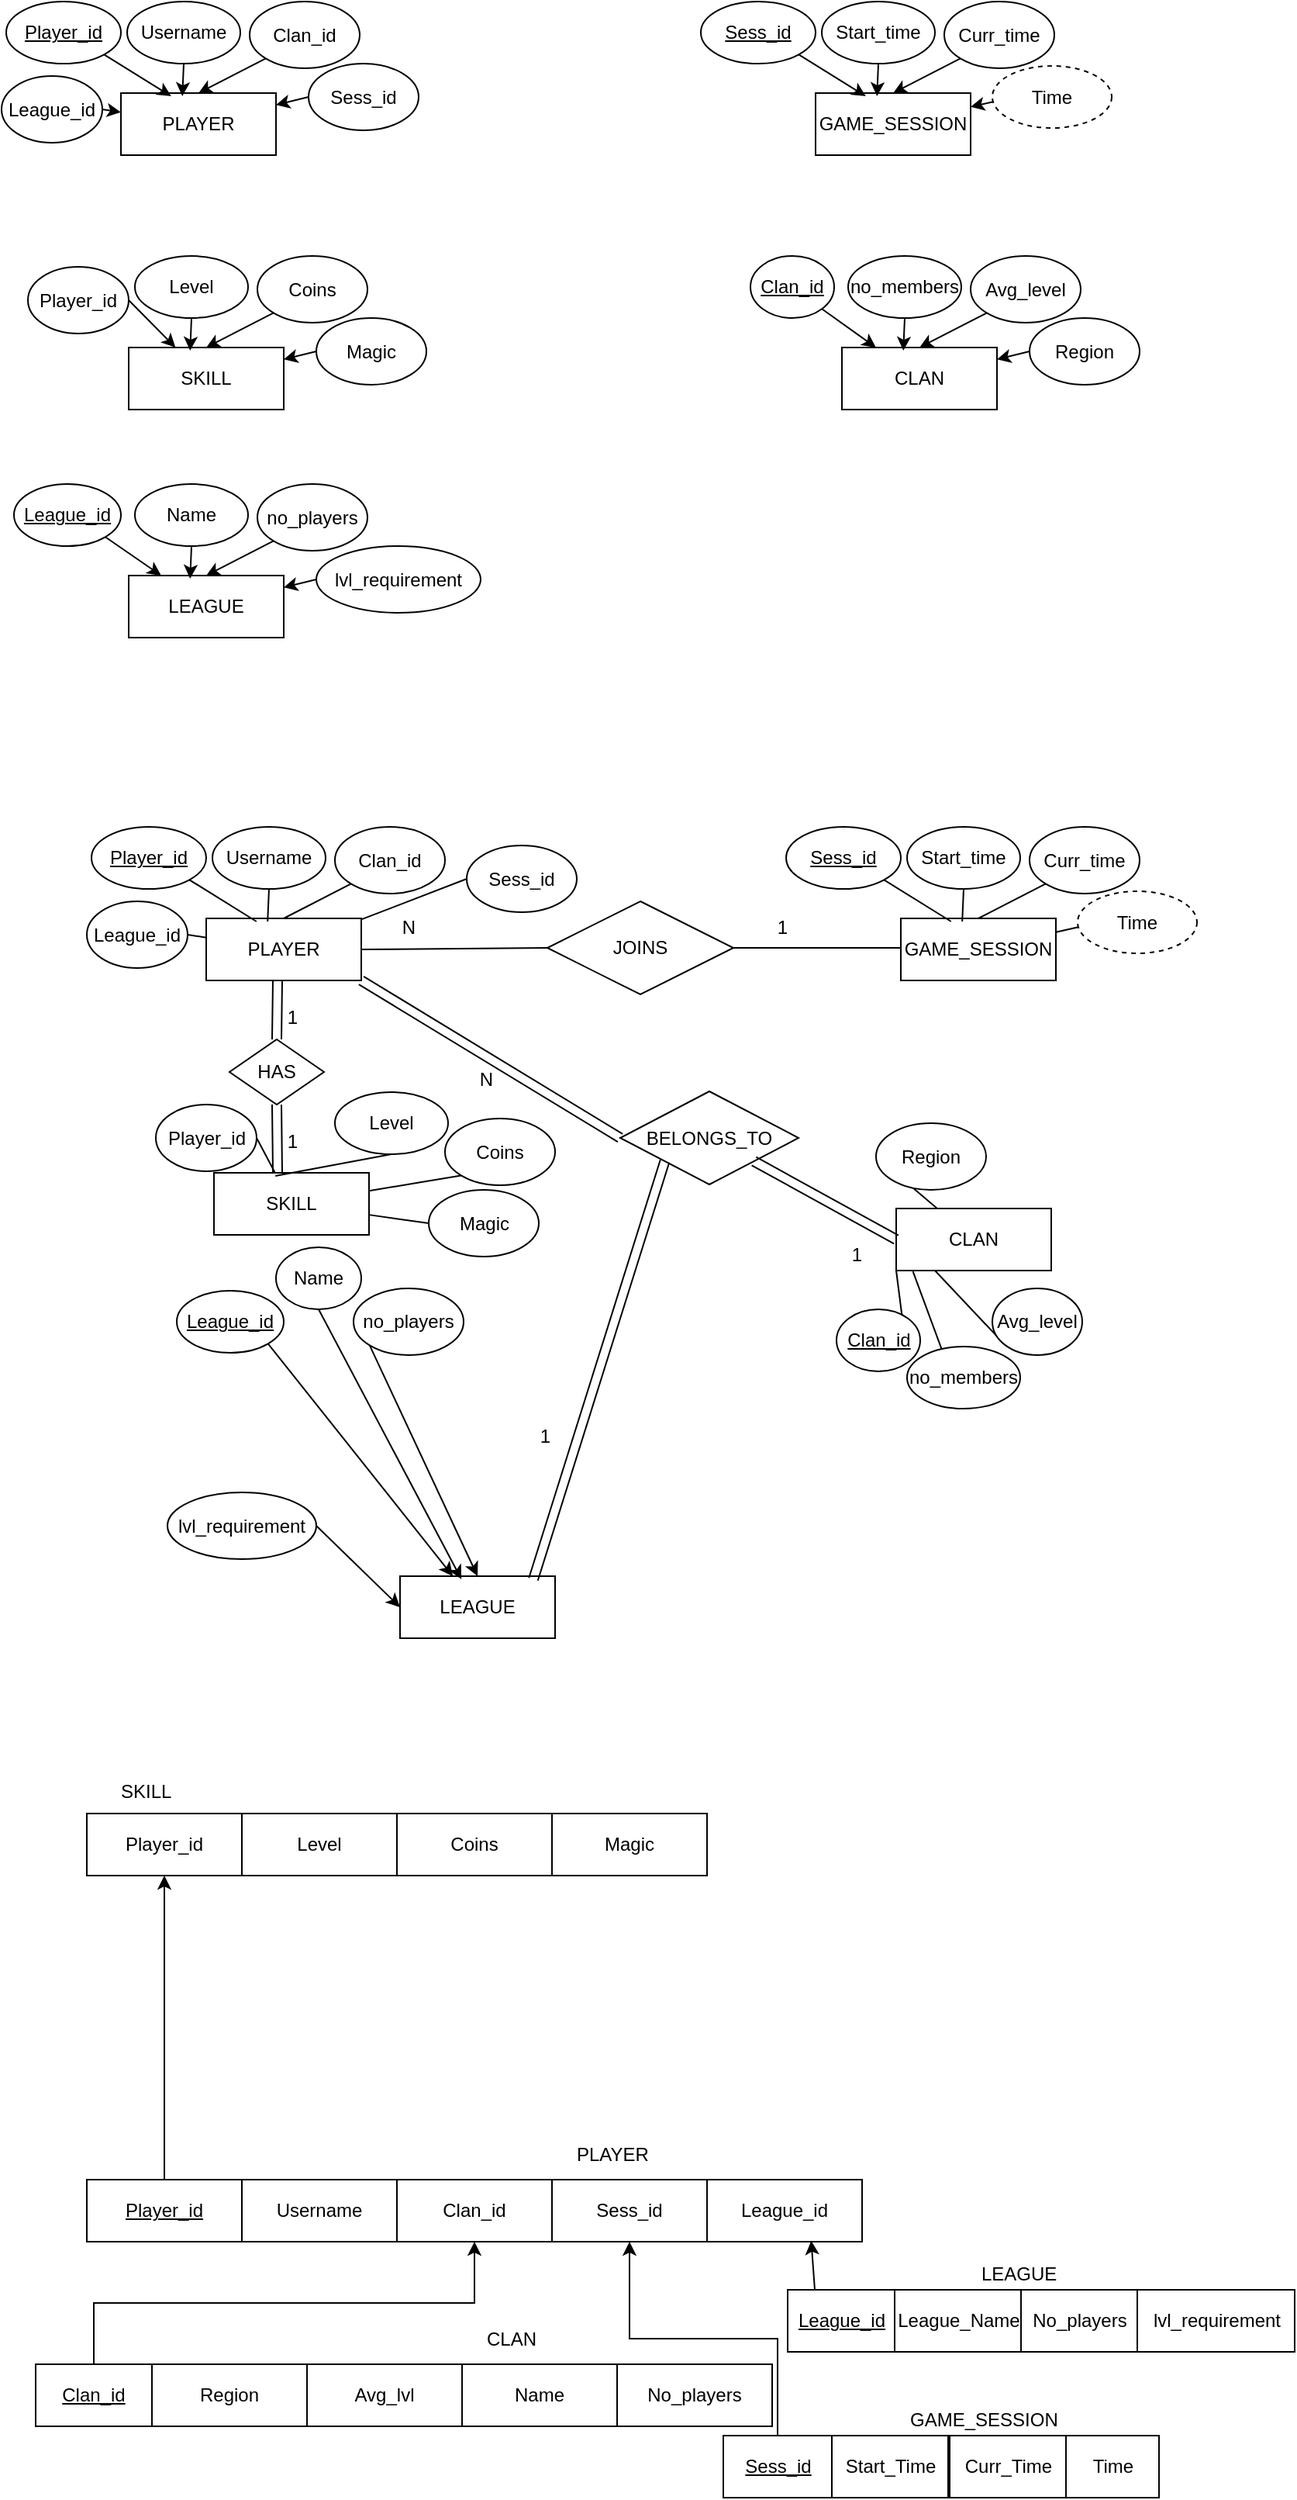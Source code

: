 <mxfile version="20.5.1" type="device"><diagram id="4TWDVdpsAJXz-ATdKjgH" name="Page-1"><mxGraphModel dx="1298" dy="674" grid="0" gridSize="10" guides="1" tooltips="1" connect="1" arrows="1" fold="1" page="1" pageScale="1" pageWidth="850" pageHeight="1100" math="0" shadow="0"><root><mxCell id="0"/><mxCell id="1" parent="0"/><mxCell id="3v6XydFvbxUWYXhWtSgX-2" value="PLAYER" style="whiteSpace=wrap;html=1;align=center;" parent="1" vertex="1"><mxGeometry x="80" y="65" width="100" height="40" as="geometry"/></mxCell><mxCell id="3v6XydFvbxUWYXhWtSgX-11" style="edgeStyle=none;rounded=0;orthogonalLoop=1;jettySize=auto;html=1;exitX=1;exitY=1;exitDx=0;exitDy=0;entryX=0.324;entryY=0.05;entryDx=0;entryDy=0;entryPerimeter=0;" parent="1" source="3v6XydFvbxUWYXhWtSgX-3" target="3v6XydFvbxUWYXhWtSgX-2" edge="1"><mxGeometry relative="1" as="geometry"/></mxCell><mxCell id="3v6XydFvbxUWYXhWtSgX-3" value="Player_id" style="ellipse;whiteSpace=wrap;html=1;align=center;fontStyle=4;" parent="1" vertex="1"><mxGeometry x="6" y="6" width="74" height="40" as="geometry"/></mxCell><mxCell id="3v6XydFvbxUWYXhWtSgX-7" style="edgeStyle=none;rounded=0;orthogonalLoop=1;jettySize=auto;html=1;exitX=0.5;exitY=1;exitDx=0;exitDy=0;entryX=0.396;entryY=0.05;entryDx=0;entryDy=0;entryPerimeter=0;" parent="1" source="3v6XydFvbxUWYXhWtSgX-5" target="3v6XydFvbxUWYXhWtSgX-2" edge="1"><mxGeometry relative="1" as="geometry"/></mxCell><mxCell id="3v6XydFvbxUWYXhWtSgX-5" value="Username" style="ellipse;whiteSpace=wrap;html=1;align=center;" parent="1" vertex="1"><mxGeometry x="84" y="6" width="73" height="40" as="geometry"/></mxCell><mxCell id="3v6XydFvbxUWYXhWtSgX-10" style="edgeStyle=none;rounded=0;orthogonalLoop=1;jettySize=auto;html=1;exitX=0;exitY=1;exitDx=0;exitDy=0;entryX=0.5;entryY=0;entryDx=0;entryDy=0;" parent="1" source="3v6XydFvbxUWYXhWtSgX-9" target="3v6XydFvbxUWYXhWtSgX-2" edge="1"><mxGeometry relative="1" as="geometry"/></mxCell><mxCell id="3v6XydFvbxUWYXhWtSgX-9" value="Clan_id" style="ellipse;whiteSpace=wrap;html=1;align=center;" parent="1" vertex="1"><mxGeometry x="163" y="6" width="71" height="43" as="geometry"/></mxCell><mxCell id="3v6XydFvbxUWYXhWtSgX-14" style="edgeStyle=none;rounded=0;orthogonalLoop=1;jettySize=auto;html=1;exitX=0;exitY=0.5;exitDx=0;exitDy=0;" parent="1" source="3v6XydFvbxUWYXhWtSgX-12" target="3v6XydFvbxUWYXhWtSgX-2" edge="1"><mxGeometry relative="1" as="geometry"/></mxCell><mxCell id="3v6XydFvbxUWYXhWtSgX-12" value="Sess_id" style="ellipse;whiteSpace=wrap;html=1;align=center;" parent="1" vertex="1"><mxGeometry x="201" y="46" width="71" height="43" as="geometry"/></mxCell><mxCell id="3v6XydFvbxUWYXhWtSgX-17" style="edgeStyle=none;rounded=0;orthogonalLoop=1;jettySize=auto;html=1;exitX=1;exitY=0.5;exitDx=0;exitDy=0;" parent="1" source="3v6XydFvbxUWYXhWtSgX-15" target="3v6XydFvbxUWYXhWtSgX-2" edge="1"><mxGeometry relative="1" as="geometry"/></mxCell><mxCell id="3v6XydFvbxUWYXhWtSgX-15" value="League_id" style="ellipse;whiteSpace=wrap;html=1;align=center;" parent="1" vertex="1"><mxGeometry x="3" y="54" width="65" height="43" as="geometry"/></mxCell><mxCell id="3v6XydFvbxUWYXhWtSgX-18" value="GAME_SESSION" style="whiteSpace=wrap;html=1;align=center;" parent="1" vertex="1"><mxGeometry x="528" y="65" width="100" height="40" as="geometry"/></mxCell><mxCell id="3v6XydFvbxUWYXhWtSgX-19" style="edgeStyle=none;rounded=0;orthogonalLoop=1;jettySize=auto;html=1;exitX=1;exitY=1;exitDx=0;exitDy=0;entryX=0.324;entryY=0.05;entryDx=0;entryDy=0;entryPerimeter=0;" parent="1" source="3v6XydFvbxUWYXhWtSgX-20" target="3v6XydFvbxUWYXhWtSgX-18" edge="1"><mxGeometry relative="1" as="geometry"/></mxCell><mxCell id="3v6XydFvbxUWYXhWtSgX-20" value="Sess_id" style="ellipse;whiteSpace=wrap;html=1;align=center;fontStyle=4;" parent="1" vertex="1"><mxGeometry x="454" y="6" width="74" height="40" as="geometry"/></mxCell><mxCell id="3v6XydFvbxUWYXhWtSgX-21" style="edgeStyle=none;rounded=0;orthogonalLoop=1;jettySize=auto;html=1;exitX=0.5;exitY=1;exitDx=0;exitDy=0;entryX=0.396;entryY=0.05;entryDx=0;entryDy=0;entryPerimeter=0;" parent="1" source="3v6XydFvbxUWYXhWtSgX-22" target="3v6XydFvbxUWYXhWtSgX-18" edge="1"><mxGeometry relative="1" as="geometry"/></mxCell><mxCell id="3v6XydFvbxUWYXhWtSgX-22" value="Start_time" style="ellipse;whiteSpace=wrap;html=1;align=center;" parent="1" vertex="1"><mxGeometry x="532" y="6" width="73" height="40" as="geometry"/></mxCell><mxCell id="3v6XydFvbxUWYXhWtSgX-23" style="edgeStyle=none;rounded=0;orthogonalLoop=1;jettySize=auto;html=1;exitX=0;exitY=1;exitDx=0;exitDy=0;entryX=0.5;entryY=0;entryDx=0;entryDy=0;" parent="1" source="3v6XydFvbxUWYXhWtSgX-24" target="3v6XydFvbxUWYXhWtSgX-18" edge="1"><mxGeometry relative="1" as="geometry"/></mxCell><mxCell id="3v6XydFvbxUWYXhWtSgX-24" value="Curr_time" style="ellipse;whiteSpace=wrap;html=1;align=center;" parent="1" vertex="1"><mxGeometry x="611" y="6" width="71" height="43" as="geometry"/></mxCell><mxCell id="3v6XydFvbxUWYXhWtSgX-25" style="edgeStyle=none;rounded=0;orthogonalLoop=1;jettySize=auto;html=1;exitX=0;exitY=0.5;exitDx=0;exitDy=0;" parent="1" target="3v6XydFvbxUWYXhWtSgX-18" edge="1"><mxGeometry relative="1" as="geometry"><mxPoint x="643" y="70.5" as="sourcePoint"/></mxGeometry></mxCell><mxCell id="3v6XydFvbxUWYXhWtSgX-29" value="Time" style="ellipse;whiteSpace=wrap;html=1;align=center;dashed=1;" parent="1" vertex="1"><mxGeometry x="642" y="47.5" width="77" height="40" as="geometry"/></mxCell><mxCell id="3v6XydFvbxUWYXhWtSgX-30" value="SKILL" style="whiteSpace=wrap;html=1;align=center;" parent="1" vertex="1"><mxGeometry x="85" y="229" width="100" height="40" as="geometry"/></mxCell><mxCell id="3v6XydFvbxUWYXhWtSgX-33" style="edgeStyle=none;rounded=0;orthogonalLoop=1;jettySize=auto;html=1;exitX=0.5;exitY=1;exitDx=0;exitDy=0;entryX=0.396;entryY=0.05;entryDx=0;entryDy=0;entryPerimeter=0;" parent="1" source="3v6XydFvbxUWYXhWtSgX-34" target="3v6XydFvbxUWYXhWtSgX-30" edge="1"><mxGeometry relative="1" as="geometry"/></mxCell><mxCell id="3v6XydFvbxUWYXhWtSgX-34" value="Level" style="ellipse;whiteSpace=wrap;html=1;align=center;" parent="1" vertex="1"><mxGeometry x="89" y="170" width="73" height="40" as="geometry"/></mxCell><mxCell id="3v6XydFvbxUWYXhWtSgX-35" style="edgeStyle=none;rounded=0;orthogonalLoop=1;jettySize=auto;html=1;exitX=0;exitY=1;exitDx=0;exitDy=0;entryX=0.5;entryY=0;entryDx=0;entryDy=0;" parent="1" source="3v6XydFvbxUWYXhWtSgX-36" target="3v6XydFvbxUWYXhWtSgX-30" edge="1"><mxGeometry relative="1" as="geometry"/></mxCell><mxCell id="3v6XydFvbxUWYXhWtSgX-36" value="Coins" style="ellipse;whiteSpace=wrap;html=1;align=center;" parent="1" vertex="1"><mxGeometry x="168" y="170" width="71" height="43" as="geometry"/></mxCell><mxCell id="3v6XydFvbxUWYXhWtSgX-37" style="edgeStyle=none;rounded=0;orthogonalLoop=1;jettySize=auto;html=1;exitX=0;exitY=0.5;exitDx=0;exitDy=0;" parent="1" source="3v6XydFvbxUWYXhWtSgX-38" target="3v6XydFvbxUWYXhWtSgX-30" edge="1"><mxGeometry relative="1" as="geometry"/></mxCell><mxCell id="3v6XydFvbxUWYXhWtSgX-38" value="Magic" style="ellipse;whiteSpace=wrap;html=1;align=center;" parent="1" vertex="1"><mxGeometry x="206" y="210" width="71" height="43" as="geometry"/></mxCell><mxCell id="3v6XydFvbxUWYXhWtSgX-39" style="edgeStyle=none;rounded=0;orthogonalLoop=1;jettySize=auto;html=1;exitX=1;exitY=0.5;exitDx=0;exitDy=0;" parent="1" source="3v6XydFvbxUWYXhWtSgX-40" target="3v6XydFvbxUWYXhWtSgX-30" edge="1"><mxGeometry relative="1" as="geometry"/></mxCell><mxCell id="3v6XydFvbxUWYXhWtSgX-40" value="Player_id" style="ellipse;whiteSpace=wrap;html=1;align=center;" parent="1" vertex="1"><mxGeometry x="20" y="177" width="65" height="43" as="geometry"/></mxCell><mxCell id="3v6XydFvbxUWYXhWtSgX-41" value="CLAN" style="whiteSpace=wrap;html=1;align=center;" parent="1" vertex="1"><mxGeometry x="545" y="229" width="100" height="40" as="geometry"/></mxCell><mxCell id="3v6XydFvbxUWYXhWtSgX-42" style="edgeStyle=none;rounded=0;orthogonalLoop=1;jettySize=auto;html=1;exitX=0.5;exitY=1;exitDx=0;exitDy=0;entryX=0.396;entryY=0.05;entryDx=0;entryDy=0;entryPerimeter=0;" parent="1" source="3v6XydFvbxUWYXhWtSgX-43" target="3v6XydFvbxUWYXhWtSgX-41" edge="1"><mxGeometry relative="1" as="geometry"/></mxCell><mxCell id="3v6XydFvbxUWYXhWtSgX-43" value="no_members" style="ellipse;whiteSpace=wrap;html=1;align=center;" parent="1" vertex="1"><mxGeometry x="549" y="170" width="73" height="40" as="geometry"/></mxCell><mxCell id="3v6XydFvbxUWYXhWtSgX-44" style="edgeStyle=none;rounded=0;orthogonalLoop=1;jettySize=auto;html=1;exitX=0;exitY=1;exitDx=0;exitDy=0;entryX=0.5;entryY=0;entryDx=0;entryDy=0;" parent="1" source="3v6XydFvbxUWYXhWtSgX-45" target="3v6XydFvbxUWYXhWtSgX-41" edge="1"><mxGeometry relative="1" as="geometry"/></mxCell><mxCell id="3v6XydFvbxUWYXhWtSgX-45" value="Avg_level" style="ellipse;whiteSpace=wrap;html=1;align=center;" parent="1" vertex="1"><mxGeometry x="628" y="170" width="71" height="43" as="geometry"/></mxCell><mxCell id="3v6XydFvbxUWYXhWtSgX-46" style="edgeStyle=none;rounded=0;orthogonalLoop=1;jettySize=auto;html=1;exitX=0;exitY=0.5;exitDx=0;exitDy=0;" parent="1" source="3v6XydFvbxUWYXhWtSgX-47" target="3v6XydFvbxUWYXhWtSgX-41" edge="1"><mxGeometry relative="1" as="geometry"/></mxCell><mxCell id="3v6XydFvbxUWYXhWtSgX-47" value="Region" style="ellipse;whiteSpace=wrap;html=1;align=center;" parent="1" vertex="1"><mxGeometry x="666" y="210" width="71" height="43" as="geometry"/></mxCell><mxCell id="3v6XydFvbxUWYXhWtSgX-48" style="edgeStyle=none;rounded=0;orthogonalLoop=1;jettySize=auto;html=1;exitX=1;exitY=1;exitDx=0;exitDy=0;" parent="1" source="3v6XydFvbxUWYXhWtSgX-50" target="3v6XydFvbxUWYXhWtSgX-41" edge="1"><mxGeometry relative="1" as="geometry"><mxPoint x="545" y="198.5" as="sourcePoint"/></mxGeometry></mxCell><mxCell id="3v6XydFvbxUWYXhWtSgX-50" value="Clan_id" style="ellipse;whiteSpace=wrap;html=1;align=center;fontStyle=4;" parent="1" vertex="1"><mxGeometry x="486" y="170" width="54" height="40" as="geometry"/></mxCell><mxCell id="3v6XydFvbxUWYXhWtSgX-51" value="LEAGUE" style="whiteSpace=wrap;html=1;align=center;" parent="1" vertex="1"><mxGeometry x="85" y="376" width="100" height="40" as="geometry"/></mxCell><mxCell id="3v6XydFvbxUWYXhWtSgX-52" style="edgeStyle=none;rounded=0;orthogonalLoop=1;jettySize=auto;html=1;exitX=0.5;exitY=1;exitDx=0;exitDy=0;entryX=0.396;entryY=0.05;entryDx=0;entryDy=0;entryPerimeter=0;" parent="1" source="3v6XydFvbxUWYXhWtSgX-53" target="3v6XydFvbxUWYXhWtSgX-51" edge="1"><mxGeometry relative="1" as="geometry"/></mxCell><mxCell id="3v6XydFvbxUWYXhWtSgX-53" value="Name" style="ellipse;whiteSpace=wrap;html=1;align=center;" parent="1" vertex="1"><mxGeometry x="89" y="317" width="73" height="40" as="geometry"/></mxCell><mxCell id="3v6XydFvbxUWYXhWtSgX-54" style="edgeStyle=none;rounded=0;orthogonalLoop=1;jettySize=auto;html=1;exitX=0;exitY=1;exitDx=0;exitDy=0;entryX=0.5;entryY=0;entryDx=0;entryDy=0;" parent="1" source="3v6XydFvbxUWYXhWtSgX-55" target="3v6XydFvbxUWYXhWtSgX-51" edge="1"><mxGeometry relative="1" as="geometry"/></mxCell><mxCell id="3v6XydFvbxUWYXhWtSgX-55" value="no_players" style="ellipse;whiteSpace=wrap;html=1;align=center;" parent="1" vertex="1"><mxGeometry x="168" y="317" width="71" height="43" as="geometry"/></mxCell><mxCell id="3v6XydFvbxUWYXhWtSgX-56" style="edgeStyle=none;rounded=0;orthogonalLoop=1;jettySize=auto;html=1;exitX=0;exitY=0.5;exitDx=0;exitDy=0;" parent="1" source="3v6XydFvbxUWYXhWtSgX-57" target="3v6XydFvbxUWYXhWtSgX-51" edge="1"><mxGeometry relative="1" as="geometry"/></mxCell><mxCell id="3v6XydFvbxUWYXhWtSgX-57" value="lvl_requirement" style="ellipse;whiteSpace=wrap;html=1;align=center;" parent="1" vertex="1"><mxGeometry x="206" y="357" width="106" height="43" as="geometry"/></mxCell><mxCell id="3v6XydFvbxUWYXhWtSgX-58" style="edgeStyle=none;rounded=0;orthogonalLoop=1;jettySize=auto;html=1;exitX=1;exitY=1;exitDx=0;exitDy=0;" parent="1" source="3v6XydFvbxUWYXhWtSgX-59" target="3v6XydFvbxUWYXhWtSgX-51" edge="1"><mxGeometry relative="1" as="geometry"><mxPoint x="85" y="345.5" as="sourcePoint"/></mxGeometry></mxCell><mxCell id="3v6XydFvbxUWYXhWtSgX-59" value="League_id" style="ellipse;whiteSpace=wrap;html=1;align=center;fontStyle=4;" parent="1" vertex="1"><mxGeometry x="11" y="317" width="69" height="40" as="geometry"/></mxCell><mxCell id="3v6XydFvbxUWYXhWtSgX-60" value="PLAYER" style="whiteSpace=wrap;html=1;align=center;" parent="1" vertex="1"><mxGeometry x="135" y="597" width="100" height="40" as="geometry"/></mxCell><mxCell id="3v6XydFvbxUWYXhWtSgX-61" style="edgeStyle=none;rounded=0;orthogonalLoop=1;jettySize=auto;html=1;exitX=1;exitY=1;exitDx=0;exitDy=0;entryX=0.324;entryY=0.05;entryDx=0;entryDy=0;entryPerimeter=0;endArrow=none;endFill=0;" parent="1" source="3v6XydFvbxUWYXhWtSgX-62" target="3v6XydFvbxUWYXhWtSgX-60" edge="1"><mxGeometry relative="1" as="geometry"/></mxCell><mxCell id="3v6XydFvbxUWYXhWtSgX-62" value="Player_id" style="ellipse;whiteSpace=wrap;html=1;align=center;fontStyle=4;" parent="1" vertex="1"><mxGeometry x="61" y="538" width="74" height="40" as="geometry"/></mxCell><mxCell id="3v6XydFvbxUWYXhWtSgX-63" style="edgeStyle=none;rounded=0;orthogonalLoop=1;jettySize=auto;html=1;exitX=0.5;exitY=1;exitDx=0;exitDy=0;entryX=0.396;entryY=0.05;entryDx=0;entryDy=0;entryPerimeter=0;endArrow=none;endFill=0;" parent="1" source="3v6XydFvbxUWYXhWtSgX-64" target="3v6XydFvbxUWYXhWtSgX-60" edge="1"><mxGeometry relative="1" as="geometry"/></mxCell><mxCell id="3v6XydFvbxUWYXhWtSgX-64" value="Username" style="ellipse;whiteSpace=wrap;html=1;align=center;" parent="1" vertex="1"><mxGeometry x="139" y="538" width="73" height="40" as="geometry"/></mxCell><mxCell id="3v6XydFvbxUWYXhWtSgX-65" style="edgeStyle=none;rounded=0;orthogonalLoop=1;jettySize=auto;html=1;exitX=0;exitY=1;exitDx=0;exitDy=0;entryX=0.5;entryY=0;entryDx=0;entryDy=0;endArrow=none;endFill=0;" parent="1" source="3v6XydFvbxUWYXhWtSgX-66" target="3v6XydFvbxUWYXhWtSgX-60" edge="1"><mxGeometry relative="1" as="geometry"/></mxCell><mxCell id="3v6XydFvbxUWYXhWtSgX-66" value="Clan_id" style="ellipse;whiteSpace=wrap;html=1;align=center;" parent="1" vertex="1"><mxGeometry x="218" y="538" width="71" height="43" as="geometry"/></mxCell><mxCell id="3v6XydFvbxUWYXhWtSgX-67" style="edgeStyle=none;rounded=0;orthogonalLoop=1;jettySize=auto;html=1;exitX=0;exitY=0.5;exitDx=0;exitDy=0;endArrow=none;endFill=0;" parent="1" source="3v6XydFvbxUWYXhWtSgX-68" target="3v6XydFvbxUWYXhWtSgX-60" edge="1"><mxGeometry relative="1" as="geometry"/></mxCell><mxCell id="3v6XydFvbxUWYXhWtSgX-68" value="Sess_id" style="ellipse;whiteSpace=wrap;html=1;align=center;" parent="1" vertex="1"><mxGeometry x="303" y="550" width="71" height="43" as="geometry"/></mxCell><mxCell id="3v6XydFvbxUWYXhWtSgX-69" style="edgeStyle=none;rounded=0;orthogonalLoop=1;jettySize=auto;html=1;exitX=1;exitY=0.5;exitDx=0;exitDy=0;endArrow=none;endFill=0;" parent="1" source="3v6XydFvbxUWYXhWtSgX-70" target="3v6XydFvbxUWYXhWtSgX-60" edge="1"><mxGeometry relative="1" as="geometry"/></mxCell><mxCell id="3v6XydFvbxUWYXhWtSgX-70" value="League_id" style="ellipse;whiteSpace=wrap;html=1;align=center;" parent="1" vertex="1"><mxGeometry x="58" y="586" width="65" height="43" as="geometry"/></mxCell><mxCell id="3v6XydFvbxUWYXhWtSgX-71" value="GAME_SESSION" style="whiteSpace=wrap;html=1;align=center;" parent="1" vertex="1"><mxGeometry x="583" y="597" width="100" height="40" as="geometry"/></mxCell><mxCell id="3v6XydFvbxUWYXhWtSgX-72" style="edgeStyle=none;rounded=0;orthogonalLoop=1;jettySize=auto;html=1;exitX=1;exitY=1;exitDx=0;exitDy=0;entryX=0.324;entryY=0.05;entryDx=0;entryDy=0;entryPerimeter=0;endArrow=none;endFill=0;" parent="1" source="3v6XydFvbxUWYXhWtSgX-73" target="3v6XydFvbxUWYXhWtSgX-71" edge="1"><mxGeometry relative="1" as="geometry"/></mxCell><mxCell id="3v6XydFvbxUWYXhWtSgX-73" value="Sess_id" style="ellipse;whiteSpace=wrap;html=1;align=center;fontStyle=4;" parent="1" vertex="1"><mxGeometry x="509" y="538" width="74" height="40" as="geometry"/></mxCell><mxCell id="3v6XydFvbxUWYXhWtSgX-74" style="rounded=0;orthogonalLoop=1;jettySize=auto;html=1;exitX=0.5;exitY=1;exitDx=0;exitDy=0;entryX=0.396;entryY=0.05;entryDx=0;entryDy=0;entryPerimeter=0;endArrow=none;endFill=0;" parent="1" source="3v6XydFvbxUWYXhWtSgX-75" target="3v6XydFvbxUWYXhWtSgX-71" edge="1"><mxGeometry relative="1" as="geometry"/></mxCell><mxCell id="3v6XydFvbxUWYXhWtSgX-75" value="Start_time" style="ellipse;whiteSpace=wrap;html=1;align=center;" parent="1" vertex="1"><mxGeometry x="587" y="538" width="73" height="40" as="geometry"/></mxCell><mxCell id="3v6XydFvbxUWYXhWtSgX-76" style="edgeStyle=none;rounded=0;orthogonalLoop=1;jettySize=auto;html=1;exitX=0;exitY=1;exitDx=0;exitDy=0;entryX=0.5;entryY=0;entryDx=0;entryDy=0;endArrow=none;endFill=0;" parent="1" source="3v6XydFvbxUWYXhWtSgX-77" target="3v6XydFvbxUWYXhWtSgX-71" edge="1"><mxGeometry relative="1" as="geometry"/></mxCell><mxCell id="3v6XydFvbxUWYXhWtSgX-77" value="Curr_time" style="ellipse;whiteSpace=wrap;html=1;align=center;" parent="1" vertex="1"><mxGeometry x="666" y="538" width="71" height="43" as="geometry"/></mxCell><mxCell id="3v6XydFvbxUWYXhWtSgX-78" style="edgeStyle=none;rounded=0;orthogonalLoop=1;jettySize=auto;html=1;exitX=0;exitY=0.5;exitDx=0;exitDy=0;endArrow=none;endFill=0;" parent="1" target="3v6XydFvbxUWYXhWtSgX-71" edge="1"><mxGeometry relative="1" as="geometry"><mxPoint x="698" y="602.5" as="sourcePoint"/></mxGeometry></mxCell><mxCell id="3v6XydFvbxUWYXhWtSgX-79" value="Time" style="ellipse;whiteSpace=wrap;html=1;align=center;dashed=1;" parent="1" vertex="1"><mxGeometry x="697" y="579.5" width="77" height="40" as="geometry"/></mxCell><mxCell id="3v6XydFvbxUWYXhWtSgX-80" value="SKILL" style="whiteSpace=wrap;html=1;align=center;" parent="1" vertex="1"><mxGeometry x="140" y="761" width="100" height="40" as="geometry"/></mxCell><mxCell id="3v6XydFvbxUWYXhWtSgX-81" style="edgeStyle=none;rounded=0;orthogonalLoop=1;jettySize=auto;html=1;exitX=0.5;exitY=1;exitDx=0;exitDy=0;entryX=0.396;entryY=0.05;entryDx=0;entryDy=0;entryPerimeter=0;endArrow=none;endFill=0;" parent="1" source="3v6XydFvbxUWYXhWtSgX-82" target="3v6XydFvbxUWYXhWtSgX-80" edge="1"><mxGeometry relative="1" as="geometry"/></mxCell><mxCell id="3v6XydFvbxUWYXhWtSgX-82" value="Level" style="ellipse;whiteSpace=wrap;html=1;align=center;" parent="1" vertex="1"><mxGeometry x="218" y="709" width="73" height="40" as="geometry"/></mxCell><mxCell id="3v6XydFvbxUWYXhWtSgX-114" style="edgeStyle=none;rounded=0;orthogonalLoop=1;jettySize=auto;html=1;exitX=0;exitY=1;exitDx=0;exitDy=0;endArrow=none;endFill=0;" parent="1" source="3v6XydFvbxUWYXhWtSgX-84" target="3v6XydFvbxUWYXhWtSgX-80" edge="1"><mxGeometry relative="1" as="geometry"/></mxCell><mxCell id="3v6XydFvbxUWYXhWtSgX-84" value="Coins" style="ellipse;whiteSpace=wrap;html=1;align=center;" parent="1" vertex="1"><mxGeometry x="289" y="726" width="71" height="43" as="geometry"/></mxCell><mxCell id="3v6XydFvbxUWYXhWtSgX-85" style="edgeStyle=none;rounded=0;orthogonalLoop=1;jettySize=auto;html=1;exitX=0;exitY=0.5;exitDx=0;exitDy=0;endArrow=none;endFill=0;" parent="1" source="3v6XydFvbxUWYXhWtSgX-86" target="3v6XydFvbxUWYXhWtSgX-80" edge="1"><mxGeometry relative="1" as="geometry"/></mxCell><mxCell id="3v6XydFvbxUWYXhWtSgX-86" value="Magic" style="ellipse;whiteSpace=wrap;html=1;align=center;" parent="1" vertex="1"><mxGeometry x="278.5" y="772" width="71" height="43" as="geometry"/></mxCell><mxCell id="3v6XydFvbxUWYXhWtSgX-87" style="edgeStyle=none;rounded=0;orthogonalLoop=1;jettySize=auto;html=1;exitX=1;exitY=0.5;exitDx=0;exitDy=0;endArrow=none;endFill=0;" parent="1" source="3v6XydFvbxUWYXhWtSgX-88" target="3v6XydFvbxUWYXhWtSgX-80" edge="1"><mxGeometry relative="1" as="geometry"/></mxCell><mxCell id="3v6XydFvbxUWYXhWtSgX-88" value="Player_id" style="ellipse;whiteSpace=wrap;html=1;align=center;" parent="1" vertex="1"><mxGeometry x="102.5" y="717" width="65" height="43" as="geometry"/></mxCell><mxCell id="3v6XydFvbxUWYXhWtSgX-89" value="CLAN" style="whiteSpace=wrap;html=1;align=center;" parent="1" vertex="1"><mxGeometry x="580" y="784" width="100" height="40" as="geometry"/></mxCell><mxCell id="3v6XydFvbxUWYXhWtSgX-90" style="edgeStyle=none;rounded=0;orthogonalLoop=1;jettySize=auto;html=1;exitX=0.5;exitY=1;exitDx=0;exitDy=0;entryX=0.108;entryY=1.015;entryDx=0;entryDy=0;entryPerimeter=0;endArrow=none;endFill=0;" parent="1" source="3v6XydFvbxUWYXhWtSgX-91" target="3v6XydFvbxUWYXhWtSgX-89" edge="1"><mxGeometry relative="1" as="geometry"><mxPoint x="594" y="828" as="targetPoint"/></mxGeometry></mxCell><mxCell id="3v6XydFvbxUWYXhWtSgX-91" value="no_members" style="ellipse;whiteSpace=wrap;html=1;align=center;" parent="1" vertex="1"><mxGeometry x="587" y="873" width="73" height="40" as="geometry"/></mxCell><mxCell id="3v6XydFvbxUWYXhWtSgX-92" style="edgeStyle=none;rounded=0;orthogonalLoop=1;jettySize=auto;html=1;exitX=0;exitY=1;exitDx=0;exitDy=0;entryX=0.25;entryY=1;entryDx=0;entryDy=0;endArrow=none;endFill=0;" parent="1" source="3v6XydFvbxUWYXhWtSgX-93" target="3v6XydFvbxUWYXhWtSgX-89" edge="1"><mxGeometry relative="1" as="geometry"/></mxCell><mxCell id="3v6XydFvbxUWYXhWtSgX-93" value="Avg_level" style="ellipse;whiteSpace=wrap;html=1;align=center;" parent="1" vertex="1"><mxGeometry x="642" y="835.5" width="58" height="43" as="geometry"/></mxCell><mxCell id="3v6XydFvbxUWYXhWtSgX-94" style="edgeStyle=none;rounded=0;orthogonalLoop=1;jettySize=auto;html=1;exitX=0;exitY=0.5;exitDx=0;exitDy=0;endArrow=none;endFill=0;" parent="1" source="3v6XydFvbxUWYXhWtSgX-95" target="3v6XydFvbxUWYXhWtSgX-89" edge="1"><mxGeometry relative="1" as="geometry"/></mxCell><mxCell id="3v6XydFvbxUWYXhWtSgX-95" value="Region" style="ellipse;whiteSpace=wrap;html=1;align=center;" parent="1" vertex="1"><mxGeometry x="567" y="729" width="71" height="43" as="geometry"/></mxCell><mxCell id="3v6XydFvbxUWYXhWtSgX-96" style="edgeStyle=none;rounded=0;orthogonalLoop=1;jettySize=auto;html=1;exitX=1;exitY=1;exitDx=0;exitDy=0;entryX=0;entryY=1;entryDx=0;entryDy=0;endArrow=none;endFill=0;" parent="1" source="3v6XydFvbxUWYXhWtSgX-97" target="3v6XydFvbxUWYXhWtSgX-89" edge="1"><mxGeometry relative="1" as="geometry"><mxPoint x="600" y="730.5" as="sourcePoint"/></mxGeometry></mxCell><mxCell id="3v6XydFvbxUWYXhWtSgX-97" value="Clan_id" style="ellipse;whiteSpace=wrap;html=1;align=center;fontStyle=4;" parent="1" vertex="1"><mxGeometry x="541.5" y="849" width="54" height="40" as="geometry"/></mxCell><mxCell id="3v6XydFvbxUWYXhWtSgX-98" value="LEAGUE" style="whiteSpace=wrap;html=1;align=center;" parent="1" vertex="1"><mxGeometry x="260" y="1021" width="100" height="40" as="geometry"/></mxCell><mxCell id="3v6XydFvbxUWYXhWtSgX-99" style="edgeStyle=none;rounded=0;orthogonalLoop=1;jettySize=auto;html=1;exitX=0.5;exitY=1;exitDx=0;exitDy=0;entryX=0.396;entryY=0.05;entryDx=0;entryDy=0;entryPerimeter=0;" parent="1" source="3v6XydFvbxUWYXhWtSgX-100" target="3v6XydFvbxUWYXhWtSgX-98" edge="1"><mxGeometry relative="1" as="geometry"/></mxCell><mxCell id="3v6XydFvbxUWYXhWtSgX-100" value="Name" style="ellipse;whiteSpace=wrap;html=1;align=center;" parent="1" vertex="1"><mxGeometry x="180" y="809" width="55" height="40" as="geometry"/></mxCell><mxCell id="3v6XydFvbxUWYXhWtSgX-101" style="edgeStyle=none;rounded=0;orthogonalLoop=1;jettySize=auto;html=1;exitX=0;exitY=1;exitDx=0;exitDy=0;entryX=0.5;entryY=0;entryDx=0;entryDy=0;" parent="1" source="3v6XydFvbxUWYXhWtSgX-102" target="3v6XydFvbxUWYXhWtSgX-98" edge="1"><mxGeometry relative="1" as="geometry"/></mxCell><mxCell id="3v6XydFvbxUWYXhWtSgX-102" value="no_players" style="ellipse;whiteSpace=wrap;html=1;align=center;" parent="1" vertex="1"><mxGeometry x="230" y="835.5" width="71" height="43" as="geometry"/></mxCell><mxCell id="3v6XydFvbxUWYXhWtSgX-105" style="edgeStyle=none;rounded=0;orthogonalLoop=1;jettySize=auto;html=1;exitX=1;exitY=1;exitDx=0;exitDy=0;" parent="1" source="3v6XydFvbxUWYXhWtSgX-106" target="3v6XydFvbxUWYXhWtSgX-98" edge="1"><mxGeometry relative="1" as="geometry"><mxPoint x="140" y="877.5" as="sourcePoint"/></mxGeometry></mxCell><mxCell id="3v6XydFvbxUWYXhWtSgX-106" value="League_id" style="ellipse;whiteSpace=wrap;html=1;align=center;fontStyle=4;" parent="1" vertex="1"><mxGeometry x="116" y="837" width="69" height="40" as="geometry"/></mxCell><mxCell id="3v6XydFvbxUWYXhWtSgX-107" value="JOINS" style="shape=rhombus;perimeter=rhombusPerimeter;whiteSpace=wrap;html=1;align=center;" parent="1" vertex="1"><mxGeometry x="355" y="586" width="120" height="60" as="geometry"/></mxCell><mxCell id="3v6XydFvbxUWYXhWtSgX-110" value="" style="endArrow=none;html=1;rounded=0;exitX=0;exitY=0.5;exitDx=0;exitDy=0;entryX=1;entryY=0.5;entryDx=0;entryDy=0;" parent="1" source="3v6XydFvbxUWYXhWtSgX-107" target="3v6XydFvbxUWYXhWtSgX-60" edge="1"><mxGeometry relative="1" as="geometry"><mxPoint x="422" y="688" as="sourcePoint"/><mxPoint x="242" y="622" as="targetPoint"/><Array as="points"/></mxGeometry></mxCell><mxCell id="3v6XydFvbxUWYXhWtSgX-111" value="N" style="resizable=0;html=1;align=right;verticalAlign=bottom;" parent="3v6XydFvbxUWYXhWtSgX-110" connectable="0" vertex="1"><mxGeometry x="1" relative="1" as="geometry"><mxPoint x="35" y="-5" as="offset"/></mxGeometry></mxCell><mxCell id="3v6XydFvbxUWYXhWtSgX-112" value="" style="endArrow=none;html=1;rounded=0;entryX=1;entryY=0.5;entryDx=0;entryDy=0;" parent="1" target="3v6XydFvbxUWYXhWtSgX-107" edge="1"><mxGeometry relative="1" as="geometry"><mxPoint x="583" y="616" as="sourcePoint"/><mxPoint x="478" y="616.5" as="targetPoint"/><Array as="points"/></mxGeometry></mxCell><mxCell id="3v6XydFvbxUWYXhWtSgX-113" value="1" style="resizable=0;html=1;align=right;verticalAlign=bottom;" parent="3v6XydFvbxUWYXhWtSgX-112" connectable="0" vertex="1"><mxGeometry x="1" relative="1" as="geometry"><mxPoint x="35" y="-5" as="offset"/></mxGeometry></mxCell><mxCell id="3v6XydFvbxUWYXhWtSgX-115" value="HAS" style="shape=rhombus;perimeter=rhombusPerimeter;whiteSpace=wrap;html=1;align=center;" parent="1" vertex="1"><mxGeometry x="150" y="675" width="61" height="42" as="geometry"/></mxCell><mxCell id="3v6XydFvbxUWYXhWtSgX-116" value="" style="shape=link;html=1;rounded=0;width=6;exitX=0.5;exitY=0;exitDx=0;exitDy=0;" parent="1" source="3v6XydFvbxUWYXhWtSgX-115" edge="1"><mxGeometry relative="1" as="geometry"><mxPoint x="181" y="671" as="sourcePoint"/><mxPoint x="181" y="637" as="targetPoint"/></mxGeometry></mxCell><mxCell id="3v6XydFvbxUWYXhWtSgX-117" value="1" style="resizable=0;html=1;align=right;verticalAlign=bottom;" parent="3v6XydFvbxUWYXhWtSgX-116" connectable="0" vertex="1"><mxGeometry x="1" relative="1" as="geometry"><mxPoint x="14" y="32" as="offset"/></mxGeometry></mxCell><mxCell id="3v6XydFvbxUWYXhWtSgX-118" value="" style="shape=link;html=1;rounded=0;width=6;" parent="1" edge="1"><mxGeometry relative="1" as="geometry"><mxPoint x="181" y="761" as="sourcePoint"/><mxPoint x="180.5" y="717" as="targetPoint"/></mxGeometry></mxCell><mxCell id="3v6XydFvbxUWYXhWtSgX-119" value="1" style="resizable=0;html=1;align=right;verticalAlign=bottom;" parent="3v6XydFvbxUWYXhWtSgX-118" connectable="0" vertex="1"><mxGeometry x="1" relative="1" as="geometry"><mxPoint x="14" y="32" as="offset"/></mxGeometry></mxCell><mxCell id="3v6XydFvbxUWYXhWtSgX-121" style="edgeStyle=none;rounded=0;orthogonalLoop=1;jettySize=auto;html=1;exitX=1;exitY=0.5;exitDx=0;exitDy=0;entryX=0;entryY=0.5;entryDx=0;entryDy=0;" parent="1" source="3v6XydFvbxUWYXhWtSgX-120" target="3v6XydFvbxUWYXhWtSgX-98" edge="1"><mxGeometry relative="1" as="geometry"/></mxCell><mxCell id="3v6XydFvbxUWYXhWtSgX-120" value="lvl_requirement" style="ellipse;whiteSpace=wrap;html=1;align=center;" parent="1" vertex="1"><mxGeometry x="110" y="967" width="96" height="43" as="geometry"/></mxCell><mxCell id="3v6XydFvbxUWYXhWtSgX-122" value="BELONGS_TO" style="shape=rhombus;perimeter=rhombusPerimeter;whiteSpace=wrap;html=1;align=center;" parent="1" vertex="1"><mxGeometry x="402" y="708.5" width="115" height="60" as="geometry"/></mxCell><mxCell id="3v6XydFvbxUWYXhWtSgX-123" value="" style="shape=link;html=1;rounded=0;width=6;exitX=0;exitY=0.5;exitDx=0;exitDy=0;entryX=1;entryY=1;entryDx=0;entryDy=0;" parent="1" source="3v6XydFvbxUWYXhWtSgX-89" target="3v6XydFvbxUWYXhWtSgX-122" edge="1"><mxGeometry relative="1" as="geometry"><mxPoint x="512.5" y="761" as="sourcePoint"/><mxPoint x="513" y="723" as="targetPoint"/></mxGeometry></mxCell><mxCell id="3v6XydFvbxUWYXhWtSgX-124" value="1" style="resizable=0;html=1;align=right;verticalAlign=bottom;" parent="3v6XydFvbxUWYXhWtSgX-123" connectable="0" vertex="1"><mxGeometry x="1" relative="1" as="geometry"><mxPoint x="70" y="69" as="offset"/></mxGeometry></mxCell><mxCell id="3v6XydFvbxUWYXhWtSgX-125" value="" style="shape=link;html=1;rounded=0;width=6;exitX=0.86;exitY=0.05;exitDx=0;exitDy=0;entryX=0;entryY=1;entryDx=0;entryDy=0;exitPerimeter=0;" parent="1" source="3v6XydFvbxUWYXhWtSgX-98" target="3v6XydFvbxUWYXhWtSgX-122" edge="1"><mxGeometry relative="1" as="geometry"><mxPoint x="545" y="807" as="sourcePoint"/><mxPoint x="443.25" y="742" as="targetPoint"/></mxGeometry></mxCell><mxCell id="3v6XydFvbxUWYXhWtSgX-126" value="1" style="resizable=0;html=1;align=right;verticalAlign=bottom;" parent="3v6XydFvbxUWYXhWtSgX-125" connectable="0" vertex="1"><mxGeometry x="1" relative="1" as="geometry"><mxPoint x="-73" y="186" as="offset"/></mxGeometry></mxCell><mxCell id="3v6XydFvbxUWYXhWtSgX-127" value="" style="shape=link;html=1;rounded=0;width=6;entryX=0;entryY=0.5;entryDx=0;entryDy=0;exitX=1;exitY=1;exitDx=0;exitDy=0;" parent="1" source="3v6XydFvbxUWYXhWtSgX-60" target="3v6XydFvbxUWYXhWtSgX-122" edge="1"><mxGeometry relative="1" as="geometry"><mxPoint x="294.5" y="717" as="sourcePoint"/><mxPoint x="372.25" y="626" as="targetPoint"/></mxGeometry></mxCell><mxCell id="3v6XydFvbxUWYXhWtSgX-128" value="N" style="resizable=0;html=1;align=right;verticalAlign=bottom;" parent="3v6XydFvbxUWYXhWtSgX-127" connectable="0" vertex="1"><mxGeometry x="1" relative="1" as="geometry"><mxPoint x="-82" y="-29" as="offset"/></mxGeometry></mxCell><mxCell id="3v6XydFvbxUWYXhWtSgX-140" value="Player_id" style="whiteSpace=wrap;html=1;align=center;" parent="1" vertex="1"><mxGeometry x="58" y="1174" width="100" height="40" as="geometry"/></mxCell><mxCell id="mf-SgiVNIF2WSJ5BY5dC-1" value="Level" style="whiteSpace=wrap;html=1;align=center;" vertex="1" parent="1"><mxGeometry x="158" y="1174" width="100" height="40" as="geometry"/></mxCell><mxCell id="mf-SgiVNIF2WSJ5BY5dC-2" value="Coins" style="whiteSpace=wrap;html=1;align=center;" vertex="1" parent="1"><mxGeometry x="258" y="1174" width="100" height="40" as="geometry"/></mxCell><mxCell id="mf-SgiVNIF2WSJ5BY5dC-3" value="Magic" style="whiteSpace=wrap;html=1;align=center;" vertex="1" parent="1"><mxGeometry x="358" y="1174" width="100" height="40" as="geometry"/></mxCell><mxCell id="mf-SgiVNIF2WSJ5BY5dC-4" value="SKILL" style="text;strokeColor=none;fillColor=none;spacingLeft=4;spacingRight=4;overflow=hidden;rotatable=0;points=[[0,0.5],[1,0.5]];portConstraint=eastwest;fontSize=12;" vertex="1" parent="1"><mxGeometry x="74" y="1146" width="144" height="24" as="geometry"/></mxCell><mxCell id="mf-SgiVNIF2WSJ5BY5dC-18" style="edgeStyle=orthogonalEdgeStyle;rounded=0;orthogonalLoop=1;jettySize=auto;html=1;exitX=0.5;exitY=0;exitDx=0;exitDy=0;entryX=0.5;entryY=1;entryDx=0;entryDy=0;" edge="1" parent="1" source="mf-SgiVNIF2WSJ5BY5dC-12" target="3v6XydFvbxUWYXhWtSgX-140"><mxGeometry relative="1" as="geometry"><mxPoint x="108" y="1338" as="targetPoint"/></mxGeometry></mxCell><mxCell id="mf-SgiVNIF2WSJ5BY5dC-12" value="&lt;u&gt;Player_id&lt;/u&gt;" style="whiteSpace=wrap;html=1;align=center;" vertex="1" parent="1"><mxGeometry x="58" y="1410" width="100" height="40" as="geometry"/></mxCell><mxCell id="mf-SgiVNIF2WSJ5BY5dC-13" value="Username" style="whiteSpace=wrap;html=1;align=center;" vertex="1" parent="1"><mxGeometry x="158" y="1410" width="100" height="40" as="geometry"/></mxCell><mxCell id="mf-SgiVNIF2WSJ5BY5dC-14" value="Clan_id" style="whiteSpace=wrap;html=1;align=center;" vertex="1" parent="1"><mxGeometry x="258" y="1410" width="100" height="40" as="geometry"/></mxCell><mxCell id="mf-SgiVNIF2WSJ5BY5dC-15" value="Sess_id" style="whiteSpace=wrap;html=1;align=center;" vertex="1" parent="1"><mxGeometry x="358" y="1410" width="100" height="40" as="geometry"/></mxCell><mxCell id="mf-SgiVNIF2WSJ5BY5dC-16" value="PLAYER" style="text;strokeColor=none;fillColor=none;spacingLeft=4;spacingRight=4;overflow=hidden;rotatable=0;points=[[0,0.5],[1,0.5]];portConstraint=eastwest;fontSize=12;" vertex="1" parent="1"><mxGeometry x="368" y="1380" width="144" height="24" as="geometry"/></mxCell><mxCell id="mf-SgiVNIF2WSJ5BY5dC-17" value="League_id" style="whiteSpace=wrap;html=1;align=center;" vertex="1" parent="1"><mxGeometry x="458" y="1410" width="100" height="40" as="geometry"/></mxCell><mxCell id="mf-SgiVNIF2WSJ5BY5dC-25" style="edgeStyle=orthogonalEdgeStyle;rounded=0;orthogonalLoop=1;jettySize=auto;html=1;exitX=0.5;exitY=0;exitDx=0;exitDy=0;entryX=0.5;entryY=1;entryDx=0;entryDy=0;" edge="1" parent="1" source="mf-SgiVNIF2WSJ5BY5dC-19" target="mf-SgiVNIF2WSJ5BY5dC-15"><mxGeometry relative="1" as="geometry"/></mxCell><mxCell id="mf-SgiVNIF2WSJ5BY5dC-19" value="&lt;u&gt;Sess_id&lt;/u&gt;" style="whiteSpace=wrap;html=1;align=center;" vertex="1" parent="1"><mxGeometry x="468.5" y="1575" width="70" height="40" as="geometry"/></mxCell><mxCell id="mf-SgiVNIF2WSJ5BY5dC-20" value="Start_Time" style="whiteSpace=wrap;html=1;align=center;" vertex="1" parent="1"><mxGeometry x="538.5" y="1575" width="75" height="40" as="geometry"/></mxCell><mxCell id="mf-SgiVNIF2WSJ5BY5dC-21" value="Curr_Time" style="whiteSpace=wrap;html=1;align=center;" vertex="1" parent="1"><mxGeometry x="614.5" y="1575" width="75" height="40" as="geometry"/></mxCell><mxCell id="mf-SgiVNIF2WSJ5BY5dC-22" value="Time" style="whiteSpace=wrap;html=1;align=center;" vertex="1" parent="1"><mxGeometry x="689.5" y="1575" width="60" height="40" as="geometry"/></mxCell><mxCell id="mf-SgiVNIF2WSJ5BY5dC-23" value="GAME_SESSION" style="text;strokeColor=none;fillColor=none;spacingLeft=4;spacingRight=4;overflow=hidden;rotatable=0;points=[[0,0.5],[1,0.5]];portConstraint=eastwest;fontSize=12;" vertex="1" parent="1"><mxGeometry x="583" y="1551" width="144" height="24" as="geometry"/></mxCell><mxCell id="mf-SgiVNIF2WSJ5BY5dC-31" style="edgeStyle=none;rounded=0;orthogonalLoop=1;jettySize=auto;html=1;exitX=0.25;exitY=0;exitDx=0;exitDy=0;entryX=0.672;entryY=0.985;entryDx=0;entryDy=0;entryPerimeter=0;endArrow=classic;endFill=1;" edge="1" parent="1" source="mf-SgiVNIF2WSJ5BY5dC-26" target="mf-SgiVNIF2WSJ5BY5dC-17"><mxGeometry relative="1" as="geometry"/></mxCell><mxCell id="mf-SgiVNIF2WSJ5BY5dC-26" value="&lt;u&gt;League_id&lt;/u&gt;" style="whiteSpace=wrap;html=1;align=center;" vertex="1" parent="1"><mxGeometry x="510" y="1481" width="70" height="40" as="geometry"/></mxCell><mxCell id="mf-SgiVNIF2WSJ5BY5dC-27" value="League_Name" style="whiteSpace=wrap;html=1;align=center;" vertex="1" parent="1"><mxGeometry x="579" y="1481" width="83" height="40" as="geometry"/></mxCell><mxCell id="mf-SgiVNIF2WSJ5BY5dC-28" value="No_players" style="whiteSpace=wrap;html=1;align=center;" vertex="1" parent="1"><mxGeometry x="660.5" y="1481" width="75" height="40" as="geometry"/></mxCell><mxCell id="mf-SgiVNIF2WSJ5BY5dC-29" value="lvl_requirement" style="whiteSpace=wrap;html=1;align=center;" vertex="1" parent="1"><mxGeometry x="735.5" y="1481" width="101.5" height="40" as="geometry"/></mxCell><mxCell id="mf-SgiVNIF2WSJ5BY5dC-30" value="LEAGUE" style="text;strokeColor=none;fillColor=none;spacingLeft=4;spacingRight=4;overflow=hidden;rotatable=0;points=[[0,0.5],[1,0.5]];portConstraint=eastwest;fontSize=12;" vertex="1" parent="1"><mxGeometry x="629" y="1457" width="144" height="24" as="geometry"/></mxCell><mxCell id="mf-SgiVNIF2WSJ5BY5dC-38" style="edgeStyle=orthogonalEdgeStyle;rounded=0;orthogonalLoop=1;jettySize=auto;html=1;exitX=0.5;exitY=0;exitDx=0;exitDy=0;entryX=0.5;entryY=1;entryDx=0;entryDy=0;endArrow=classic;endFill=1;" edge="1" parent="1" source="mf-SgiVNIF2WSJ5BY5dC-32" target="mf-SgiVNIF2WSJ5BY5dC-14"><mxGeometry relative="1" as="geometry"/></mxCell><mxCell id="mf-SgiVNIF2WSJ5BY5dC-32" value="&lt;u&gt;Clan_id&lt;/u&gt;" style="whiteSpace=wrap;html=1;align=center;" vertex="1" parent="1"><mxGeometry x="25" y="1529" width="75" height="40" as="geometry"/></mxCell><mxCell id="mf-SgiVNIF2WSJ5BY5dC-33" value="Region" style="whiteSpace=wrap;html=1;align=center;" vertex="1" parent="1"><mxGeometry x="100" y="1529" width="100" height="40" as="geometry"/></mxCell><mxCell id="mf-SgiVNIF2WSJ5BY5dC-34" value="Avg_lvl" style="whiteSpace=wrap;html=1;align=center;" vertex="1" parent="1"><mxGeometry x="200" y="1529" width="100" height="40" as="geometry"/></mxCell><mxCell id="mf-SgiVNIF2WSJ5BY5dC-35" value="Name" style="whiteSpace=wrap;html=1;align=center;" vertex="1" parent="1"><mxGeometry x="300" y="1529" width="100" height="40" as="geometry"/></mxCell><mxCell id="mf-SgiVNIF2WSJ5BY5dC-36" value="CLAN" style="text;strokeColor=none;fillColor=none;spacingLeft=4;spacingRight=4;overflow=hidden;rotatable=0;points=[[0,0.5],[1,0.5]];portConstraint=eastwest;fontSize=12;" vertex="1" parent="1"><mxGeometry x="310" y="1499" width="144" height="24" as="geometry"/></mxCell><mxCell id="mf-SgiVNIF2WSJ5BY5dC-37" value="No_players" style="whiteSpace=wrap;html=1;align=center;" vertex="1" parent="1"><mxGeometry x="400" y="1529" width="100" height="40" as="geometry"/></mxCell></root></mxGraphModel></diagram></mxfile>